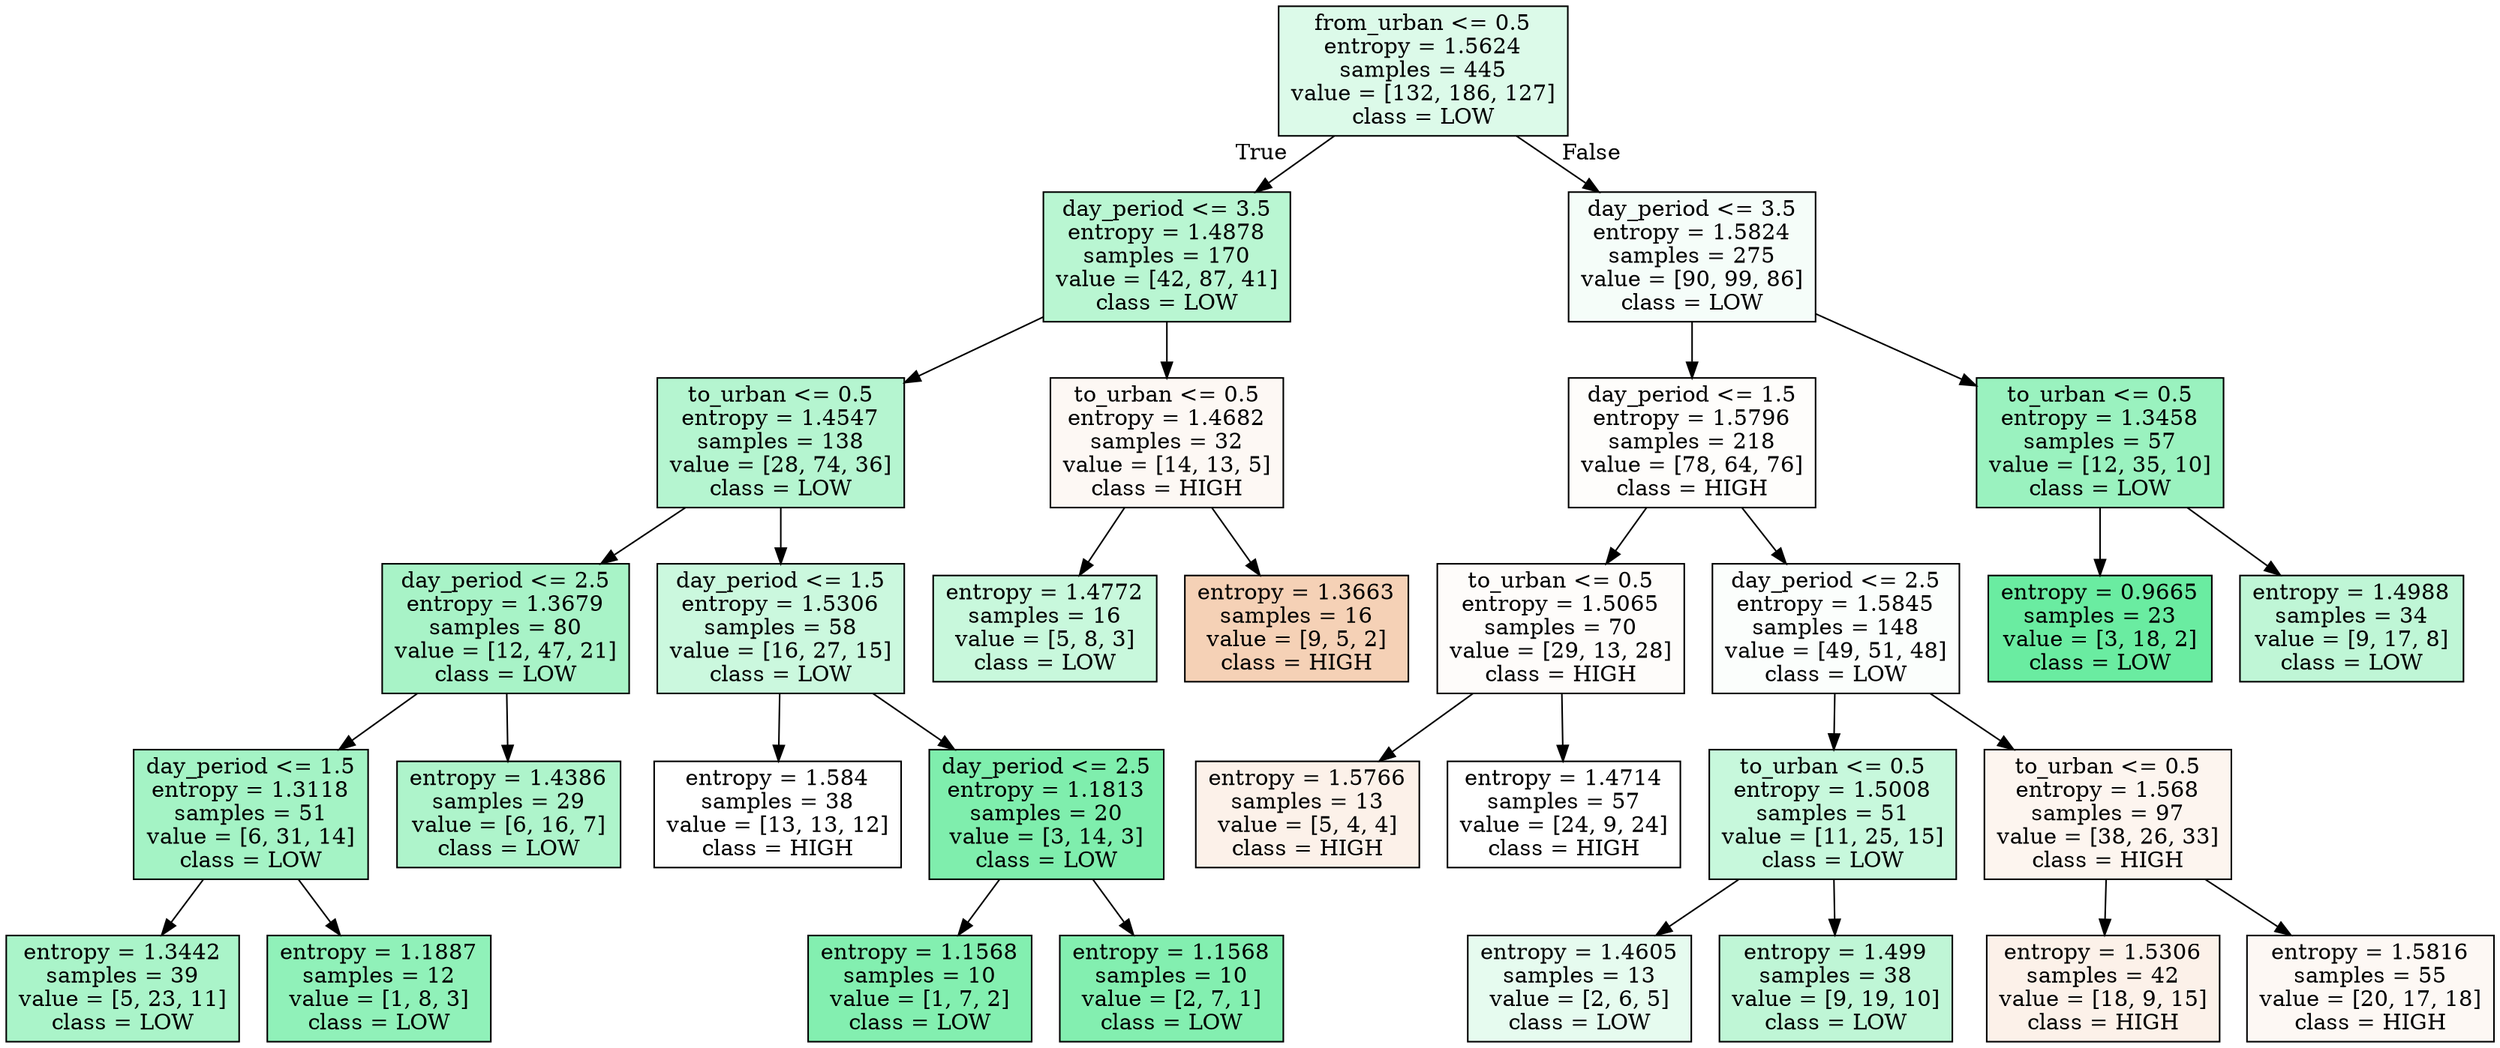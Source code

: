 digraph Tree {
node [shape=box, style="filled", color="black"] ;
0 [label="from_urban <= 0.5\nentropy = 1.5624\nsamples = 445\nvalue = [132, 186, 127]\nclass = LOW", fillcolor="#39e5812c"] ;
1 [label="day_period <= 3.5\nentropy = 1.4878\nsamples = 170\nvalue = [42, 87, 41]\nclass = LOW", fillcolor="#39e5815a"] ;
0 -> 1 [labeldistance=2.5, labelangle=45, headlabel="True"] ;
2 [label="to_urban <= 0.5\nentropy = 1.4547\nsamples = 138\nvalue = [28, 74, 36]\nclass = LOW", fillcolor="#39e5815f"] ;
1 -> 2 ;
3 [label="day_period <= 2.5\nentropy = 1.3679\nsamples = 80\nvalue = [12, 47, 21]\nclass = LOW", fillcolor="#39e58170"] ;
2 -> 3 ;
4 [label="day_period <= 1.5\nentropy = 1.3118\nsamples = 51\nvalue = [6, 31, 14]\nclass = LOW", fillcolor="#39e58175"] ;
3 -> 4 ;
5 [label="entropy = 1.3442\nsamples = 39\nvalue = [5, 23, 11]\nclass = LOW", fillcolor="#39e5816d"] ;
4 -> 5 ;
6 [label="entropy = 1.1887\nsamples = 12\nvalue = [1, 8, 3]\nclass = LOW", fillcolor="#39e5818e"] ;
4 -> 6 ;
7 [label="entropy = 1.4386\nsamples = 29\nvalue = [6, 16, 7]\nclass = LOW", fillcolor="#39e58168"] ;
3 -> 7 ;
8 [label="day_period <= 1.5\nentropy = 1.5306\nsamples = 58\nvalue = [16, 27, 15]\nclass = LOW", fillcolor="#39e58143"] ;
2 -> 8 ;
9 [label="entropy = 1.584\nsamples = 38\nvalue = [13, 13, 12]\nclass = HIGH", fillcolor="#e5813900"] ;
8 -> 9 ;
10 [label="day_period <= 2.5\nentropy = 1.1813\nsamples = 20\nvalue = [3, 14, 3]\nclass = LOW", fillcolor="#39e581a5"] ;
8 -> 10 ;
11 [label="entropy = 1.1568\nsamples = 10\nvalue = [1, 7, 2]\nclass = LOW", fillcolor="#39e5819f"] ;
10 -> 11 ;
12 [label="entropy = 1.1568\nsamples = 10\nvalue = [2, 7, 1]\nclass = LOW", fillcolor="#39e5819f"] ;
10 -> 12 ;
13 [label="to_urban <= 0.5\nentropy = 1.4682\nsamples = 32\nvalue = [14, 13, 5]\nclass = HIGH", fillcolor="#e581390d"] ;
1 -> 13 ;
14 [label="entropy = 1.4772\nsamples = 16\nvalue = [5, 8, 3]\nclass = LOW", fillcolor="#39e58146"] ;
13 -> 14 ;
15 [label="entropy = 1.3663\nsamples = 16\nvalue = [9, 5, 2]\nclass = HIGH", fillcolor="#e581395d"] ;
13 -> 15 ;
16 [label="day_period <= 3.5\nentropy = 1.5824\nsamples = 275\nvalue = [90, 99, 86]\nclass = LOW", fillcolor="#39e5810c"] ;
0 -> 16 [labeldistance=2.5, labelangle=-45, headlabel="False"] ;
17 [label="day_period <= 1.5\nentropy = 1.5796\nsamples = 218\nvalue = [78, 64, 76]\nclass = HIGH", fillcolor="#e5813904"] ;
16 -> 17 ;
18 [label="to_urban <= 0.5\nentropy = 1.5065\nsamples = 70\nvalue = [29, 13, 28]\nclass = HIGH", fillcolor="#e5813906"] ;
17 -> 18 ;
19 [label="entropy = 1.5766\nsamples = 13\nvalue = [5, 4, 4]\nclass = HIGH", fillcolor="#e581391c"] ;
18 -> 19 ;
20 [label="entropy = 1.4714\nsamples = 57\nvalue = [24, 9, 24]\nclass = HIGH", fillcolor="#e5813900"] ;
18 -> 20 ;
21 [label="day_period <= 2.5\nentropy = 1.5845\nsamples = 148\nvalue = [49, 51, 48]\nclass = LOW", fillcolor="#39e58105"] ;
17 -> 21 ;
22 [label="to_urban <= 0.5\nentropy = 1.5008\nsamples = 51\nvalue = [11, 25, 15]\nclass = LOW", fillcolor="#39e58147"] ;
21 -> 22 ;
23 [label="entropy = 1.4605\nsamples = 13\nvalue = [2, 6, 5]\nclass = LOW", fillcolor="#39e58120"] ;
22 -> 23 ;
24 [label="entropy = 1.499\nsamples = 38\nvalue = [9, 19, 10]\nclass = LOW", fillcolor="#39e58152"] ;
22 -> 24 ;
25 [label="to_urban <= 0.5\nentropy = 1.568\nsamples = 97\nvalue = [38, 26, 33]\nclass = HIGH", fillcolor="#e5813914"] ;
21 -> 25 ;
26 [label="entropy = 1.5306\nsamples = 42\nvalue = [18, 9, 15]\nclass = HIGH", fillcolor="#e581391c"] ;
25 -> 26 ;
27 [label="entropy = 1.5816\nsamples = 55\nvalue = [20, 17, 18]\nclass = HIGH", fillcolor="#e581390e"] ;
25 -> 27 ;
28 [label="to_urban <= 0.5\nentropy = 1.3458\nsamples = 57\nvalue = [12, 35, 10]\nclass = LOW", fillcolor="#39e58182"] ;
16 -> 28 ;
29 [label="entropy = 0.9665\nsamples = 23\nvalue = [3, 18, 2]\nclass = LOW", fillcolor="#39e581bf"] ;
28 -> 29 ;
30 [label="entropy = 1.4988\nsamples = 34\nvalue = [9, 17, 8]\nclass = LOW", fillcolor="#39e58152"] ;
28 -> 30 ;
}